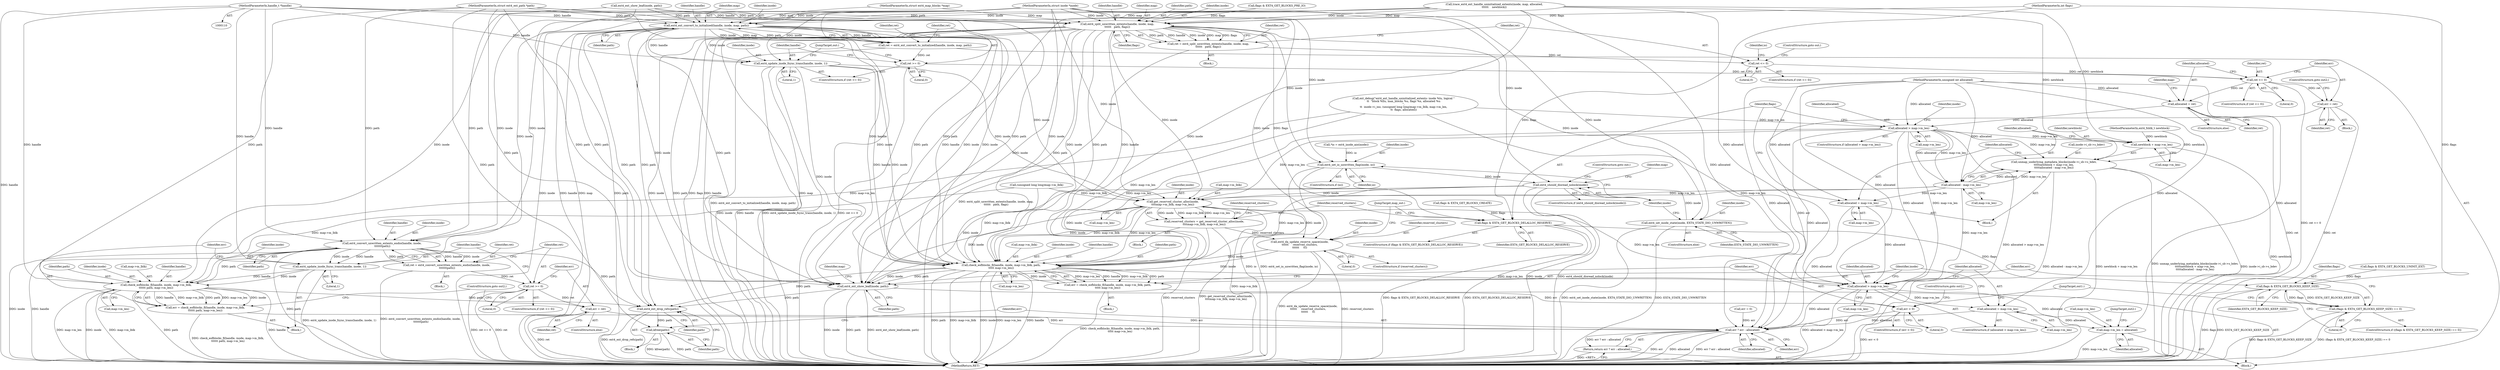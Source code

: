 digraph "0_linux_dee1f973ca341c266229faa5a1a5bb268bed3531_0@pointer" {
"1000111" [label="(MethodParameterIn,handle_t *handle)"];
"1000162" [label="(Call,ext4_split_unwritten_extents(handle, inode, map,\n\t\t\t\t\t\t   path, flags))"];
"1000160" [label="(Call,ret = ext4_split_unwritten_extents(handle, inode, map,\n\t\t\t\t\t\t   path, flags))"];
"1000169" [label="(Call,ret <= 0)"];
"1000263" [label="(Call,ret <= 0)"];
"1000267" [label="(Call,err = ret)"];
"1000394" [label="(Call,err ? err : allocated)"];
"1000393" [label="(Return,return err ? err : allocated;)"];
"1000272" [label="(Call,allocated = ret)"];
"1000281" [label="(Call,allocated > map->m_len)"];
"1000287" [label="(Call,unmap_underlying_metadata_blocks(inode->i_sb->s_bdev,\n\t\t\t\t\tnewblock + map->m_len,\n\t\t\t\t\tallocated - map->m_len))"];
"1000293" [label="(Call,newblock + map->m_len)"];
"1000298" [label="(Call,allocated - map->m_len)"];
"1000303" [label="(Call,allocated = map->m_len)"];
"1000362" [label="(Call,allocated > map->m_len)"];
"1000367" [label="(Call,allocated = map->m_len)"];
"1000380" [label="(Call,map->m_len = allocated)"];
"1000316" [label="(Call,get_reserved_cluster_alloc(inode,\n\t\t\t\tmap->m_lblk, map->m_len))"];
"1000314" [label="(Call,reserved_clusters = get_reserved_cluster_alloc(inode,\n\t\t\t\tmap->m_lblk, map->m_len))"];
"1000326" [label="(Call,ext4_da_update_reserve_space(inode,\n\t\t\t\t\t\t     reserved_clusters,\n\t\t\t\t\t\t     0))"];
"1000345" [label="(Call,check_eofblocks_fl(handle, inode, map->m_lblk, path,\n\t\t\t\t\t map->m_len))"];
"1000343" [label="(Call,err = check_eofblocks_fl(handle, inode, map->m_lblk, path,\n\t\t\t\t\t map->m_len))"];
"1000356" [label="(Call,err < 0)"];
"1000372" [label="(Call,ext4_ext_show_leaf(inode, path))"];
"1000389" [label="(Call,ext4_ext_drop_refs(path))"];
"1000391" [label="(Call,kfree(path))"];
"1000175" [label="(Call,ext4_set_io_unwritten_flag(inode, io))"];
"1000183" [label="(Call,ext4_should_dioread_nolock(inode))"];
"1000179" [label="(Call,ext4_set_inode_state(inode, EXT4_STATE_DIO_UNWRITTEN))"];
"1000309" [label="(Call,flags & EXT4_GET_BLOCKS_DELALLOC_RESERVE)"];
"1000338" [label="(Call,flags & EXT4_GET_BLOCKS_KEEP_SIZE)"];
"1000337" [label="(Call,(flags & EXT4_GET_BLOCKS_KEEP_SIZE) == 0)"];
"1000198" [label="(Call,ext4_convert_unwritten_extents_endio(handle, inode,\n \t\t\t\t\t\t\tpath))"];
"1000196" [label="(Call,ret = ext4_convert_unwritten_extents_endio(handle, inode,\n \t\t\t\t\t\t\tpath))"];
"1000203" [label="(Call,ret >= 0)"];
"1000224" [label="(Call,err = ret)"];
"1000207" [label="(Call,ext4_update_inode_fsync_trans(handle, inode, 1))"];
"1000213" [label="(Call,check_eofblocks_fl(handle, inode, map->m_lblk,\n\t\t\t\t\t\t path, map->m_len))"];
"1000211" [label="(Call,err = check_eofblocks_fl(handle, inode, map->m_lblk,\n\t\t\t\t\t\t path, map->m_len))"];
"1000248" [label="(Call,ext4_ext_convert_to_initialized(handle, inode, map, path))"];
"1000246" [label="(Call,ret = ext4_ext_convert_to_initialized(handle, inode, map, path))"];
"1000254" [label="(Call,ret >= 0)"];
"1000257" [label="(Call,ext4_update_inode_fsync_trans(handle, inode, 1))"];
"1000310" [label="(Identifier,flags)"];
"1000318" [label="(Call,map->m_lblk)"];
"1000181" [label="(Identifier,EXT4_STATE_DIO_UNWRITTEN)"];
"1000177" [label="(Identifier,io)"];
"1000115" [label="(MethodParameterIn,int flags)"];
"1000321" [label="(Call,map->m_len)"];
"1000272" [label="(Call,allocated = ret)"];
"1000384" [label="(Identifier,allocated)"];
"1000113" [label="(MethodParameterIn,struct ext4_map_blocks *map)"];
"1000324" [label="(ControlStructure,if (reserved_clusters))"];
"1000201" [label="(Identifier,path)"];
"1000325" [label="(Identifier,reserved_clusters)"];
"1000328" [label="(Identifier,reserved_clusters)"];
"1000268" [label="(Identifier,err)"];
"1000398" [label="(MethodReturn,RET)"];
"1000337" [label="(Call,(flags & EXT4_GET_BLOCKS_KEEP_SIZE) == 0)"];
"1000206" [label="(Block,)"];
"1000264" [label="(Identifier,ret)"];
"1000209" [label="(Identifier,inode)"];
"1000348" [label="(Call,map->m_lblk)"];
"1000182" [label="(ControlStructure,if (ext4_should_dioread_nolock(inode)))"];
"1000312" [label="(Block,)"];
"1000262" [label="(ControlStructure,if (ret <= 0))"];
"1000295" [label="(Call,map->m_len)"];
"1000343" [label="(Call,err = check_eofblocks_fl(handle, inode, map->m_lblk, path,\n\t\t\t\t\t map->m_len))"];
"1000397" [label="(Identifier,allocated)"];
"1000374" [label="(Identifier,path)"];
"1000259" [label="(Identifier,inode)"];
"1000344" [label="(Identifier,err)"];
"1000311" [label="(Identifier,EXT4_GET_BLOCKS_DELALLOC_RESERVE)"];
"1000357" [label="(Identifier,err)"];
"1000211" [label="(Call,err = check_eofblocks_fl(handle, inode, map->m_lblk,\n\t\t\t\t\t\t path, map->m_len))"];
"1000293" [label="(Call,newblock + map->m_len)"];
"1000253" [label="(ControlStructure,if (ret >= 0))"];
"1000248" [label="(Call,ext4_ext_convert_to_initialized(handle, inode, map, path))"];
"1000277" [label="(Identifier,map)"];
"1000219" [label="(Identifier,path)"];
"1000199" [label="(Identifier,handle)"];
"1000132" [label="(Call,ext_debug(\"ext4_ext_handle_uninitialized_extents: inode %lu, logical \"\n\t\t  \"block %llu, max_blocks %u, flags %x, allocated %u\n\",\n\t\t  inode->i_ino, (unsigned long long)map->m_lblk, map->m_len,\n\t\t  flags, allocated))"];
"1000286" [label="(Block,)"];
"1000159" [label="(Block,)"];
"1000183" [label="(Call,ext4_should_dioread_nolock(inode))"];
"1000204" [label="(Identifier,ret)"];
"1000184" [label="(Identifier,inode)"];
"1000161" [label="(Identifier,ret)"];
"1000352" [label="(Call,map->m_len)"];
"1000178" [label="(ControlStructure,else)"];
"1000338" [label="(Call,flags & EXT4_GET_BLOCKS_KEEP_SIZE)"];
"1000392" [label="(Identifier,path)"];
"1000226" [label="(Identifier,ret)"];
"1000369" [label="(Call,map->m_len)"];
"1000385" [label="(JumpTarget,out2:)"];
"1000317" [label="(Identifier,inode)"];
"1000196" [label="(Call,ret = ext4_convert_unwritten_extents_endio(handle, inode,\n \t\t\t\t\t\t\tpath))"];
"1000203" [label="(Call,ret >= 0)"];
"1000255" [label="(Identifier,ret)"];
"1000187" [label="(Identifier,map)"];
"1000394" [label="(Call,err ? err : allocated)"];
"1000294" [label="(Identifier,newblock)"];
"1000265" [label="(Literal,0)"];
"1000269" [label="(Identifier,ret)"];
"1000225" [label="(Identifier,err)"];
"1000190" [label="(ControlStructure,goto out;)"];
"1000251" [label="(Identifier,map)"];
"1000258" [label="(Identifier,handle)"];
"1000160" [label="(Call,ret = ext4_split_unwritten_extents(handle, inode, map,\n\t\t\t\t\t\t   path, flags))"];
"1000166" [label="(Identifier,path)"];
"1000360" [label="(JumpTarget,out1:)"];
"1000339" [label="(Identifier,flags)"];
"1000396" [label="(Identifier,err)"];
"1000174" [label="(Identifier,io)"];
"1000356" [label="(Call,err < 0)"];
"1000167" [label="(Identifier,flags)"];
"1000223" [label="(ControlStructure,else)"];
"1000235" [label="(Call,flags & EXT4_GET_BLOCKS_CREATE)"];
"1000304" [label="(Identifier,allocated)"];
"1000170" [label="(Identifier,ret)"];
"1000168" [label="(ControlStructure,if (ret <= 0))"];
"1000300" [label="(Call,map->m_len)"];
"1000288" [label="(Call,inode->i_sb->s_bdev)"];
"1000330" [label="(JumpTarget,map_out:)"];
"1000388" [label="(Block,)"];
"1000215" [label="(Identifier,inode)"];
"1000180" [label="(Identifier,inode)"];
"1000373" [label="(Identifier,inode)"];
"1000208" [label="(Identifier,handle)"];
"1000361" [label="(ControlStructure,if (allocated > map->m_len))"];
"1000377" [label="(Identifier,map)"];
"1000252" [label="(Identifier,path)"];
"1000368" [label="(Identifier,allocated)"];
"1000345" [label="(Call,check_eofblocks_fl(handle, inode, map->m_lblk, path,\n\t\t\t\t\t map->m_len))"];
"1000314" [label="(Call,reserved_clusters = get_reserved_cluster_alloc(inode,\n\t\t\t\tmap->m_lblk, map->m_len))"];
"1000287" [label="(Call,unmap_underlying_metadata_blocks(inode->i_sb->s_bdev,\n\t\t\t\t\tnewblock + map->m_len,\n\t\t\t\t\tallocated - map->m_len))"];
"1000362" [label="(Call,allocated > map->m_len)"];
"1000267" [label="(Call,err = ret)"];
"1000112" [label="(MethodParameterIn,struct inode *inode)"];
"1000347" [label="(Identifier,inode)"];
"1000263" [label="(Call,ret <= 0)"];
"1000336" [label="(ControlStructure,if ((flags & EXT4_GET_BLOCKS_KEEP_SIZE) == 0))"];
"1000213" [label="(Call,check_eofblocks_fl(handle, inode, map->m_lblk,\n\t\t\t\t\t\t path, map->m_len))"];
"1000118" [label="(Block,)"];
"1000111" [label="(MethodParameterIn,handle_t *handle)"];
"1000137" [label="(Call,(unsigned long long)map->m_lblk)"];
"1000381" [label="(Call,map->m_len)"];
"1000342" [label="(Block,)"];
"1000283" [label="(Call,map->m_len)"];
"1000281" [label="(Call,allocated > map->m_len)"];
"1000367" [label="(Call,allocated = map->m_len)"];
"1000315" [label="(Identifier,reserved_clusters)"];
"1000200" [label="(Identifier,inode)"];
"1000162" [label="(Call,ext4_split_unwritten_extents(handle, inode, map,\n\t\t\t\t\t\t   path, flags))"];
"1000210" [label="(Literal,1)"];
"1000261" [label="(JumpTarget,out:)"];
"1000359" [label="(ControlStructure,goto out2;)"];
"1000117" [label="(MethodParameterIn,ext4_fsblk_t newblock)"];
"1000212" [label="(Identifier,err)"];
"1000355" [label="(ControlStructure,if (err < 0))"];
"1000303" [label="(Call,allocated = map->m_len)"];
"1000393" [label="(Return,return err ? err : allocated;)"];
"1000389" [label="(Call,ext4_ext_drop_refs(path))"];
"1000164" [label="(Identifier,inode)"];
"1000273" [label="(Identifier,allocated)"];
"1000220" [label="(Call,map->m_len)"];
"1000341" [label="(Literal,0)"];
"1000147" [label="(Call,ext4_ext_show_leaf(inode, path))"];
"1000299" [label="(Identifier,allocated)"];
"1000195" [label="(Block,)"];
"1000298" [label="(Call,allocated - map->m_len)"];
"1000205" [label="(Literal,0)"];
"1000247" [label="(Identifier,ret)"];
"1000316" [label="(Call,get_reserved_cluster_alloc(inode,\n\t\t\t\tmap->m_lblk, map->m_len))"];
"1000391" [label="(Call,kfree(path))"];
"1000124" [label="(Call,err = 0)"];
"1000179" [label="(Call,ext4_set_inode_state(inode, EXT4_STATE_DIO_UNWRITTEN))"];
"1000271" [label="(ControlStructure,else)"];
"1000169" [label="(Call,ret <= 0)"];
"1000290" [label="(Identifier,inode)"];
"1000207" [label="(Call,ext4_update_inode_fsync_trans(handle, inode, 1))"];
"1000216" [label="(Call,map->m_lblk)"];
"1000364" [label="(Call,map->m_len)"];
"1000128" [label="(Call,*io = ext4_inode_aio(inode))"];
"1000309" [label="(Call,flags & EXT4_GET_BLOCKS_DELALLOC_RESERVE)"];
"1000346" [label="(Identifier,handle)"];
"1000175" [label="(Call,ext4_set_io_unwritten_flag(inode, io))"];
"1000250" [label="(Identifier,inode)"];
"1000280" [label="(ControlStructure,if (allocated > map->m_len))"];
"1000227" [label="(ControlStructure,goto out2;)"];
"1000260" [label="(Literal,1)"];
"1000224" [label="(Call,err = ret)"];
"1000329" [label="(Literal,0)"];
"1000305" [label="(Call,map->m_len)"];
"1000116" [label="(MethodParameterIn,unsigned int allocated)"];
"1000114" [label="(MethodParameterIn,struct ext4_ext_path *path)"];
"1000256" [label="(Literal,0)"];
"1000171" [label="(Literal,0)"];
"1000358" [label="(Literal,0)"];
"1000372" [label="(Call,ext4_ext_show_leaf(inode, path))"];
"1000156" [label="(Call,flags & EXT4_GET_BLOCKS_PRE_IO)"];
"1000340" [label="(Identifier,EXT4_GET_BLOCKS_KEEP_SIZE)"];
"1000270" [label="(ControlStructure,goto out2;)"];
"1000202" [label="(ControlStructure,if (ret >= 0))"];
"1000173" [label="(ControlStructure,if (io))"];
"1000390" [label="(Identifier,path)"];
"1000172" [label="(ControlStructure,goto out;)"];
"1000246" [label="(Call,ret = ext4_ext_convert_to_initialized(handle, inode, map, path))"];
"1000198" [label="(Call,ext4_convert_unwritten_extents_endio(handle, inode,\n \t\t\t\t\t\t\tpath))"];
"1000163" [label="(Identifier,handle)"];
"1000351" [label="(Identifier,path)"];
"1000257" [label="(Call,ext4_update_inode_fsync_trans(handle, inode, 1))"];
"1000326" [label="(Call,ext4_da_update_reserve_space(inode,\n\t\t\t\t\t\t     reserved_clusters,\n\t\t\t\t\t\t     0))"];
"1000176" [label="(Identifier,inode)"];
"1000363" [label="(Identifier,allocated)"];
"1000197" [label="(Identifier,ret)"];
"1000380" [label="(Call,map->m_len = allocated)"];
"1000214" [label="(Identifier,handle)"];
"1000266" [label="(Block,)"];
"1000229" [label="(Call,flags & EXT4_GET_BLOCKS_UNINIT_EXT)"];
"1000249" [label="(Identifier,handle)"];
"1000395" [label="(Identifier,err)"];
"1000327" [label="(Identifier,inode)"];
"1000308" [label="(ControlStructure,if (flags & EXT4_GET_BLOCKS_DELALLOC_RESERVE))"];
"1000165" [label="(Identifier,map)"];
"1000150" [label="(Call,trace_ext4_ext_handle_uninitialized_extents(inode, map, allocated,\n\t\t\t\t\t\t    newblock))"];
"1000254" [label="(Call,ret >= 0)"];
"1000274" [label="(Identifier,ret)"];
"1000282" [label="(Identifier,allocated)"];
"1000111" -> "1000110"  [label="AST: "];
"1000111" -> "1000398"  [label="DDG: handle"];
"1000111" -> "1000162"  [label="DDG: handle"];
"1000111" -> "1000198"  [label="DDG: handle"];
"1000111" -> "1000207"  [label="DDG: handle"];
"1000111" -> "1000213"  [label="DDG: handle"];
"1000111" -> "1000248"  [label="DDG: handle"];
"1000111" -> "1000257"  [label="DDG: handle"];
"1000111" -> "1000345"  [label="DDG: handle"];
"1000162" -> "1000160"  [label="AST: "];
"1000162" -> "1000167"  [label="CFG: "];
"1000163" -> "1000162"  [label="AST: "];
"1000164" -> "1000162"  [label="AST: "];
"1000165" -> "1000162"  [label="AST: "];
"1000166" -> "1000162"  [label="AST: "];
"1000167" -> "1000162"  [label="AST: "];
"1000160" -> "1000162"  [label="CFG: "];
"1000162" -> "1000398"  [label="DDG: inode"];
"1000162" -> "1000398"  [label="DDG: path"];
"1000162" -> "1000398"  [label="DDG: flags"];
"1000162" -> "1000398"  [label="DDG: handle"];
"1000162" -> "1000398"  [label="DDG: map"];
"1000162" -> "1000160"  [label="DDG: path"];
"1000162" -> "1000160"  [label="DDG: handle"];
"1000162" -> "1000160"  [label="DDG: inode"];
"1000162" -> "1000160"  [label="DDG: map"];
"1000162" -> "1000160"  [label="DDG: flags"];
"1000150" -> "1000162"  [label="DDG: inode"];
"1000150" -> "1000162"  [label="DDG: map"];
"1000112" -> "1000162"  [label="DDG: inode"];
"1000113" -> "1000162"  [label="DDG: map"];
"1000147" -> "1000162"  [label="DDG: path"];
"1000114" -> "1000162"  [label="DDG: path"];
"1000156" -> "1000162"  [label="DDG: flags"];
"1000115" -> "1000162"  [label="DDG: flags"];
"1000162" -> "1000175"  [label="DDG: inode"];
"1000162" -> "1000179"  [label="DDG: inode"];
"1000162" -> "1000309"  [label="DDG: flags"];
"1000162" -> "1000316"  [label="DDG: inode"];
"1000162" -> "1000345"  [label="DDG: handle"];
"1000162" -> "1000345"  [label="DDG: inode"];
"1000162" -> "1000345"  [label="DDG: path"];
"1000162" -> "1000372"  [label="DDG: inode"];
"1000162" -> "1000372"  [label="DDG: path"];
"1000162" -> "1000389"  [label="DDG: path"];
"1000160" -> "1000159"  [label="AST: "];
"1000161" -> "1000160"  [label="AST: "];
"1000170" -> "1000160"  [label="CFG: "];
"1000160" -> "1000398"  [label="DDG: ext4_split_unwritten_extents(handle, inode, map,\n\t\t\t\t\t\t   path, flags)"];
"1000160" -> "1000169"  [label="DDG: ret"];
"1000169" -> "1000168"  [label="AST: "];
"1000169" -> "1000171"  [label="CFG: "];
"1000170" -> "1000169"  [label="AST: "];
"1000171" -> "1000169"  [label="AST: "];
"1000172" -> "1000169"  [label="CFG: "];
"1000174" -> "1000169"  [label="CFG: "];
"1000169" -> "1000263"  [label="DDG: ret"];
"1000263" -> "1000262"  [label="AST: "];
"1000263" -> "1000265"  [label="CFG: "];
"1000264" -> "1000263"  [label="AST: "];
"1000265" -> "1000263"  [label="AST: "];
"1000268" -> "1000263"  [label="CFG: "];
"1000273" -> "1000263"  [label="CFG: "];
"1000263" -> "1000398"  [label="DDG: ret <= 0"];
"1000254" -> "1000263"  [label="DDG: ret"];
"1000263" -> "1000267"  [label="DDG: ret"];
"1000263" -> "1000272"  [label="DDG: ret"];
"1000267" -> "1000266"  [label="AST: "];
"1000267" -> "1000269"  [label="CFG: "];
"1000268" -> "1000267"  [label="AST: "];
"1000269" -> "1000267"  [label="AST: "];
"1000270" -> "1000267"  [label="CFG: "];
"1000267" -> "1000398"  [label="DDG: ret"];
"1000267" -> "1000394"  [label="DDG: err"];
"1000394" -> "1000393"  [label="AST: "];
"1000394" -> "1000396"  [label="CFG: "];
"1000394" -> "1000397"  [label="CFG: "];
"1000395" -> "1000394"  [label="AST: "];
"1000396" -> "1000394"  [label="AST: "];
"1000397" -> "1000394"  [label="AST: "];
"1000393" -> "1000394"  [label="CFG: "];
"1000394" -> "1000398"  [label="DDG: err"];
"1000394" -> "1000398"  [label="DDG: allocated"];
"1000394" -> "1000398"  [label="DDG: err ? err : allocated"];
"1000394" -> "1000393"  [label="DDG: err ? err : allocated"];
"1000224" -> "1000394"  [label="DDG: err"];
"1000124" -> "1000394"  [label="DDG: err"];
"1000356" -> "1000394"  [label="DDG: err"];
"1000211" -> "1000394"  [label="DDG: err"];
"1000281" -> "1000394"  [label="DDG: allocated"];
"1000150" -> "1000394"  [label="DDG: allocated"];
"1000303" -> "1000394"  [label="DDG: allocated"];
"1000116" -> "1000394"  [label="DDG: allocated"];
"1000367" -> "1000394"  [label="DDG: allocated"];
"1000362" -> "1000394"  [label="DDG: allocated"];
"1000393" -> "1000118"  [label="AST: "];
"1000398" -> "1000393"  [label="CFG: "];
"1000393" -> "1000398"  [label="DDG: <RET>"];
"1000272" -> "1000271"  [label="AST: "];
"1000272" -> "1000274"  [label="CFG: "];
"1000273" -> "1000272"  [label="AST: "];
"1000274" -> "1000272"  [label="AST: "];
"1000277" -> "1000272"  [label="CFG: "];
"1000272" -> "1000398"  [label="DDG: ret"];
"1000116" -> "1000272"  [label="DDG: allocated"];
"1000272" -> "1000281"  [label="DDG: allocated"];
"1000281" -> "1000280"  [label="AST: "];
"1000281" -> "1000283"  [label="CFG: "];
"1000282" -> "1000281"  [label="AST: "];
"1000283" -> "1000281"  [label="AST: "];
"1000290" -> "1000281"  [label="CFG: "];
"1000310" -> "1000281"  [label="CFG: "];
"1000281" -> "1000398"  [label="DDG: allocated > map->m_len"];
"1000116" -> "1000281"  [label="DDG: allocated"];
"1000132" -> "1000281"  [label="DDG: map->m_len"];
"1000281" -> "1000287"  [label="DDG: map->m_len"];
"1000281" -> "1000293"  [label="DDG: map->m_len"];
"1000281" -> "1000298"  [label="DDG: allocated"];
"1000281" -> "1000298"  [label="DDG: map->m_len"];
"1000281" -> "1000316"  [label="DDG: map->m_len"];
"1000281" -> "1000345"  [label="DDG: map->m_len"];
"1000281" -> "1000362"  [label="DDG: allocated"];
"1000281" -> "1000362"  [label="DDG: map->m_len"];
"1000287" -> "1000286"  [label="AST: "];
"1000287" -> "1000298"  [label="CFG: "];
"1000288" -> "1000287"  [label="AST: "];
"1000293" -> "1000287"  [label="AST: "];
"1000298" -> "1000287"  [label="AST: "];
"1000304" -> "1000287"  [label="CFG: "];
"1000287" -> "1000398"  [label="DDG: allocated - map->m_len"];
"1000287" -> "1000398"  [label="DDG: newblock + map->m_len"];
"1000287" -> "1000398"  [label="DDG: unmap_underlying_metadata_blocks(inode->i_sb->s_bdev,\n\t\t\t\t\tnewblock + map->m_len,\n\t\t\t\t\tallocated - map->m_len)"];
"1000287" -> "1000398"  [label="DDG: inode->i_sb->s_bdev"];
"1000150" -> "1000287"  [label="DDG: newblock"];
"1000117" -> "1000287"  [label="DDG: newblock"];
"1000298" -> "1000287"  [label="DDG: allocated"];
"1000298" -> "1000287"  [label="DDG: map->m_len"];
"1000293" -> "1000295"  [label="CFG: "];
"1000294" -> "1000293"  [label="AST: "];
"1000295" -> "1000293"  [label="AST: "];
"1000299" -> "1000293"  [label="CFG: "];
"1000293" -> "1000398"  [label="DDG: newblock"];
"1000150" -> "1000293"  [label="DDG: newblock"];
"1000117" -> "1000293"  [label="DDG: newblock"];
"1000298" -> "1000300"  [label="CFG: "];
"1000299" -> "1000298"  [label="AST: "];
"1000300" -> "1000298"  [label="AST: "];
"1000116" -> "1000298"  [label="DDG: allocated"];
"1000298" -> "1000303"  [label="DDG: map->m_len"];
"1000298" -> "1000316"  [label="DDG: map->m_len"];
"1000298" -> "1000345"  [label="DDG: map->m_len"];
"1000298" -> "1000362"  [label="DDG: map->m_len"];
"1000303" -> "1000286"  [label="AST: "];
"1000303" -> "1000305"  [label="CFG: "];
"1000304" -> "1000303"  [label="AST: "];
"1000305" -> "1000303"  [label="AST: "];
"1000310" -> "1000303"  [label="CFG: "];
"1000116" -> "1000303"  [label="DDG: allocated"];
"1000303" -> "1000362"  [label="DDG: allocated"];
"1000362" -> "1000361"  [label="AST: "];
"1000362" -> "1000364"  [label="CFG: "];
"1000363" -> "1000362"  [label="AST: "];
"1000364" -> "1000362"  [label="AST: "];
"1000368" -> "1000362"  [label="CFG: "];
"1000373" -> "1000362"  [label="CFG: "];
"1000362" -> "1000398"  [label="DDG: allocated > map->m_len"];
"1000150" -> "1000362"  [label="DDG: allocated"];
"1000116" -> "1000362"  [label="DDG: allocated"];
"1000132" -> "1000362"  [label="DDG: map->m_len"];
"1000345" -> "1000362"  [label="DDG: map->m_len"];
"1000316" -> "1000362"  [label="DDG: map->m_len"];
"1000362" -> "1000367"  [label="DDG: map->m_len"];
"1000362" -> "1000380"  [label="DDG: allocated"];
"1000367" -> "1000361"  [label="AST: "];
"1000367" -> "1000369"  [label="CFG: "];
"1000368" -> "1000367"  [label="AST: "];
"1000369" -> "1000367"  [label="AST: "];
"1000373" -> "1000367"  [label="CFG: "];
"1000116" -> "1000367"  [label="DDG: allocated"];
"1000367" -> "1000380"  [label="DDG: allocated"];
"1000380" -> "1000118"  [label="AST: "];
"1000380" -> "1000384"  [label="CFG: "];
"1000381" -> "1000380"  [label="AST: "];
"1000384" -> "1000380"  [label="AST: "];
"1000385" -> "1000380"  [label="CFG: "];
"1000380" -> "1000398"  [label="DDG: map->m_len"];
"1000116" -> "1000380"  [label="DDG: allocated"];
"1000316" -> "1000314"  [label="AST: "];
"1000316" -> "1000321"  [label="CFG: "];
"1000317" -> "1000316"  [label="AST: "];
"1000318" -> "1000316"  [label="AST: "];
"1000321" -> "1000316"  [label="AST: "];
"1000314" -> "1000316"  [label="CFG: "];
"1000316" -> "1000398"  [label="DDG: map->m_lblk"];
"1000316" -> "1000314"  [label="DDG: inode"];
"1000316" -> "1000314"  [label="DDG: map->m_lblk"];
"1000316" -> "1000314"  [label="DDG: map->m_len"];
"1000257" -> "1000316"  [label="DDG: inode"];
"1000183" -> "1000316"  [label="DDG: inode"];
"1000248" -> "1000316"  [label="DDG: inode"];
"1000112" -> "1000316"  [label="DDG: inode"];
"1000137" -> "1000316"  [label="DDG: map->m_lblk"];
"1000316" -> "1000326"  [label="DDG: inode"];
"1000316" -> "1000345"  [label="DDG: inode"];
"1000316" -> "1000345"  [label="DDG: map->m_lblk"];
"1000316" -> "1000345"  [label="DDG: map->m_len"];
"1000316" -> "1000372"  [label="DDG: inode"];
"1000314" -> "1000312"  [label="AST: "];
"1000315" -> "1000314"  [label="AST: "];
"1000325" -> "1000314"  [label="CFG: "];
"1000314" -> "1000398"  [label="DDG: reserved_clusters"];
"1000314" -> "1000398"  [label="DDG: get_reserved_cluster_alloc(inode,\n\t\t\t\tmap->m_lblk, map->m_len)"];
"1000314" -> "1000326"  [label="DDG: reserved_clusters"];
"1000326" -> "1000324"  [label="AST: "];
"1000326" -> "1000329"  [label="CFG: "];
"1000327" -> "1000326"  [label="AST: "];
"1000328" -> "1000326"  [label="AST: "];
"1000329" -> "1000326"  [label="AST: "];
"1000330" -> "1000326"  [label="CFG: "];
"1000326" -> "1000398"  [label="DDG: ext4_da_update_reserve_space(inode,\n\t\t\t\t\t\t     reserved_clusters,\n\t\t\t\t\t\t     0)"];
"1000326" -> "1000398"  [label="DDG: reserved_clusters"];
"1000112" -> "1000326"  [label="DDG: inode"];
"1000326" -> "1000345"  [label="DDG: inode"];
"1000326" -> "1000372"  [label="DDG: inode"];
"1000345" -> "1000343"  [label="AST: "];
"1000345" -> "1000352"  [label="CFG: "];
"1000346" -> "1000345"  [label="AST: "];
"1000347" -> "1000345"  [label="AST: "];
"1000348" -> "1000345"  [label="AST: "];
"1000351" -> "1000345"  [label="AST: "];
"1000352" -> "1000345"  [label="AST: "];
"1000343" -> "1000345"  [label="CFG: "];
"1000345" -> "1000398"  [label="DDG: path"];
"1000345" -> "1000398"  [label="DDG: map->m_lblk"];
"1000345" -> "1000398"  [label="DDG: inode"];
"1000345" -> "1000398"  [label="DDG: map->m_len"];
"1000345" -> "1000398"  [label="DDG: handle"];
"1000345" -> "1000343"  [label="DDG: map->m_len"];
"1000345" -> "1000343"  [label="DDG: handle"];
"1000345" -> "1000343"  [label="DDG: map->m_lblk"];
"1000345" -> "1000343"  [label="DDG: path"];
"1000345" -> "1000343"  [label="DDG: inode"];
"1000257" -> "1000345"  [label="DDG: handle"];
"1000257" -> "1000345"  [label="DDG: inode"];
"1000248" -> "1000345"  [label="DDG: handle"];
"1000248" -> "1000345"  [label="DDG: inode"];
"1000248" -> "1000345"  [label="DDG: path"];
"1000150" -> "1000345"  [label="DDG: inode"];
"1000183" -> "1000345"  [label="DDG: inode"];
"1000112" -> "1000345"  [label="DDG: inode"];
"1000137" -> "1000345"  [label="DDG: map->m_lblk"];
"1000147" -> "1000345"  [label="DDG: path"];
"1000114" -> "1000345"  [label="DDG: path"];
"1000132" -> "1000345"  [label="DDG: map->m_len"];
"1000345" -> "1000372"  [label="DDG: inode"];
"1000345" -> "1000372"  [label="DDG: path"];
"1000345" -> "1000389"  [label="DDG: path"];
"1000343" -> "1000342"  [label="AST: "];
"1000344" -> "1000343"  [label="AST: "];
"1000357" -> "1000343"  [label="CFG: "];
"1000343" -> "1000398"  [label="DDG: check_eofblocks_fl(handle, inode, map->m_lblk, path,\n\t\t\t\t\t map->m_len)"];
"1000343" -> "1000356"  [label="DDG: err"];
"1000356" -> "1000355"  [label="AST: "];
"1000356" -> "1000358"  [label="CFG: "];
"1000357" -> "1000356"  [label="AST: "];
"1000358" -> "1000356"  [label="AST: "];
"1000359" -> "1000356"  [label="CFG: "];
"1000360" -> "1000356"  [label="CFG: "];
"1000356" -> "1000398"  [label="DDG: err < 0"];
"1000372" -> "1000118"  [label="AST: "];
"1000372" -> "1000374"  [label="CFG: "];
"1000373" -> "1000372"  [label="AST: "];
"1000374" -> "1000372"  [label="AST: "];
"1000377" -> "1000372"  [label="CFG: "];
"1000372" -> "1000398"  [label="DDG: ext4_ext_show_leaf(inode, path)"];
"1000372" -> "1000398"  [label="DDG: inode"];
"1000372" -> "1000398"  [label="DDG: path"];
"1000257" -> "1000372"  [label="DDG: inode"];
"1000150" -> "1000372"  [label="DDG: inode"];
"1000183" -> "1000372"  [label="DDG: inode"];
"1000248" -> "1000372"  [label="DDG: inode"];
"1000248" -> "1000372"  [label="DDG: path"];
"1000112" -> "1000372"  [label="DDG: inode"];
"1000147" -> "1000372"  [label="DDG: path"];
"1000114" -> "1000372"  [label="DDG: path"];
"1000372" -> "1000389"  [label="DDG: path"];
"1000389" -> "1000388"  [label="AST: "];
"1000389" -> "1000390"  [label="CFG: "];
"1000390" -> "1000389"  [label="AST: "];
"1000392" -> "1000389"  [label="CFG: "];
"1000389" -> "1000398"  [label="DDG: ext4_ext_drop_refs(path)"];
"1000198" -> "1000389"  [label="DDG: path"];
"1000213" -> "1000389"  [label="DDG: path"];
"1000248" -> "1000389"  [label="DDG: path"];
"1000114" -> "1000389"  [label="DDG: path"];
"1000389" -> "1000391"  [label="DDG: path"];
"1000391" -> "1000388"  [label="AST: "];
"1000391" -> "1000392"  [label="CFG: "];
"1000392" -> "1000391"  [label="AST: "];
"1000395" -> "1000391"  [label="CFG: "];
"1000391" -> "1000398"  [label="DDG: path"];
"1000391" -> "1000398"  [label="DDG: kfree(path)"];
"1000114" -> "1000391"  [label="DDG: path"];
"1000175" -> "1000173"  [label="AST: "];
"1000175" -> "1000177"  [label="CFG: "];
"1000176" -> "1000175"  [label="AST: "];
"1000177" -> "1000175"  [label="AST: "];
"1000184" -> "1000175"  [label="CFG: "];
"1000175" -> "1000398"  [label="DDG: io"];
"1000175" -> "1000398"  [label="DDG: ext4_set_io_unwritten_flag(inode, io)"];
"1000112" -> "1000175"  [label="DDG: inode"];
"1000128" -> "1000175"  [label="DDG: io"];
"1000175" -> "1000183"  [label="DDG: inode"];
"1000183" -> "1000182"  [label="AST: "];
"1000183" -> "1000184"  [label="CFG: "];
"1000184" -> "1000183"  [label="AST: "];
"1000187" -> "1000183"  [label="CFG: "];
"1000190" -> "1000183"  [label="CFG: "];
"1000183" -> "1000398"  [label="DDG: inode"];
"1000183" -> "1000398"  [label="DDG: ext4_should_dioread_nolock(inode)"];
"1000179" -> "1000183"  [label="DDG: inode"];
"1000112" -> "1000183"  [label="DDG: inode"];
"1000179" -> "1000178"  [label="AST: "];
"1000179" -> "1000181"  [label="CFG: "];
"1000180" -> "1000179"  [label="AST: "];
"1000181" -> "1000179"  [label="AST: "];
"1000184" -> "1000179"  [label="CFG: "];
"1000179" -> "1000398"  [label="DDG: ext4_set_inode_state(inode, EXT4_STATE_DIO_UNWRITTEN)"];
"1000179" -> "1000398"  [label="DDG: EXT4_STATE_DIO_UNWRITTEN"];
"1000112" -> "1000179"  [label="DDG: inode"];
"1000309" -> "1000308"  [label="AST: "];
"1000309" -> "1000311"  [label="CFG: "];
"1000310" -> "1000309"  [label="AST: "];
"1000311" -> "1000309"  [label="AST: "];
"1000315" -> "1000309"  [label="CFG: "];
"1000330" -> "1000309"  [label="CFG: "];
"1000309" -> "1000398"  [label="DDG: flags & EXT4_GET_BLOCKS_DELALLOC_RESERVE"];
"1000309" -> "1000398"  [label="DDG: EXT4_GET_BLOCKS_DELALLOC_RESERVE"];
"1000235" -> "1000309"  [label="DDG: flags"];
"1000115" -> "1000309"  [label="DDG: flags"];
"1000309" -> "1000338"  [label="DDG: flags"];
"1000338" -> "1000337"  [label="AST: "];
"1000338" -> "1000340"  [label="CFG: "];
"1000339" -> "1000338"  [label="AST: "];
"1000340" -> "1000338"  [label="AST: "];
"1000341" -> "1000338"  [label="CFG: "];
"1000338" -> "1000398"  [label="DDG: flags"];
"1000338" -> "1000398"  [label="DDG: EXT4_GET_BLOCKS_KEEP_SIZE"];
"1000338" -> "1000337"  [label="DDG: flags"];
"1000338" -> "1000337"  [label="DDG: EXT4_GET_BLOCKS_KEEP_SIZE"];
"1000229" -> "1000338"  [label="DDG: flags"];
"1000115" -> "1000338"  [label="DDG: flags"];
"1000337" -> "1000336"  [label="AST: "];
"1000337" -> "1000341"  [label="CFG: "];
"1000341" -> "1000337"  [label="AST: "];
"1000344" -> "1000337"  [label="CFG: "];
"1000360" -> "1000337"  [label="CFG: "];
"1000337" -> "1000398"  [label="DDG: flags & EXT4_GET_BLOCKS_KEEP_SIZE"];
"1000337" -> "1000398"  [label="DDG: (flags & EXT4_GET_BLOCKS_KEEP_SIZE) == 0"];
"1000198" -> "1000196"  [label="AST: "];
"1000198" -> "1000201"  [label="CFG: "];
"1000199" -> "1000198"  [label="AST: "];
"1000200" -> "1000198"  [label="AST: "];
"1000201" -> "1000198"  [label="AST: "];
"1000196" -> "1000198"  [label="CFG: "];
"1000198" -> "1000398"  [label="DDG: handle"];
"1000198" -> "1000398"  [label="DDG: path"];
"1000198" -> "1000398"  [label="DDG: inode"];
"1000198" -> "1000196"  [label="DDG: handle"];
"1000198" -> "1000196"  [label="DDG: inode"];
"1000198" -> "1000196"  [label="DDG: path"];
"1000150" -> "1000198"  [label="DDG: inode"];
"1000112" -> "1000198"  [label="DDG: inode"];
"1000147" -> "1000198"  [label="DDG: path"];
"1000114" -> "1000198"  [label="DDG: path"];
"1000198" -> "1000207"  [label="DDG: handle"];
"1000198" -> "1000207"  [label="DDG: inode"];
"1000198" -> "1000213"  [label="DDG: path"];
"1000196" -> "1000195"  [label="AST: "];
"1000197" -> "1000196"  [label="AST: "];
"1000204" -> "1000196"  [label="CFG: "];
"1000196" -> "1000398"  [label="DDG: ext4_convert_unwritten_extents_endio(handle, inode,\n \t\t\t\t\t\t\tpath)"];
"1000196" -> "1000203"  [label="DDG: ret"];
"1000203" -> "1000202"  [label="AST: "];
"1000203" -> "1000205"  [label="CFG: "];
"1000204" -> "1000203"  [label="AST: "];
"1000205" -> "1000203"  [label="AST: "];
"1000208" -> "1000203"  [label="CFG: "];
"1000225" -> "1000203"  [label="CFG: "];
"1000203" -> "1000398"  [label="DDG: ret >= 0"];
"1000203" -> "1000398"  [label="DDG: ret"];
"1000203" -> "1000224"  [label="DDG: ret"];
"1000224" -> "1000223"  [label="AST: "];
"1000224" -> "1000226"  [label="CFG: "];
"1000225" -> "1000224"  [label="AST: "];
"1000226" -> "1000224"  [label="AST: "];
"1000227" -> "1000224"  [label="CFG: "];
"1000224" -> "1000398"  [label="DDG: ret"];
"1000207" -> "1000206"  [label="AST: "];
"1000207" -> "1000210"  [label="CFG: "];
"1000208" -> "1000207"  [label="AST: "];
"1000209" -> "1000207"  [label="AST: "];
"1000210" -> "1000207"  [label="AST: "];
"1000212" -> "1000207"  [label="CFG: "];
"1000207" -> "1000398"  [label="DDG: ext4_update_inode_fsync_trans(handle, inode, 1)"];
"1000112" -> "1000207"  [label="DDG: inode"];
"1000207" -> "1000213"  [label="DDG: handle"];
"1000207" -> "1000213"  [label="DDG: inode"];
"1000213" -> "1000211"  [label="AST: "];
"1000213" -> "1000220"  [label="CFG: "];
"1000214" -> "1000213"  [label="AST: "];
"1000215" -> "1000213"  [label="AST: "];
"1000216" -> "1000213"  [label="AST: "];
"1000219" -> "1000213"  [label="AST: "];
"1000220" -> "1000213"  [label="AST: "];
"1000211" -> "1000213"  [label="CFG: "];
"1000213" -> "1000398"  [label="DDG: map->m_lblk"];
"1000213" -> "1000398"  [label="DDG: path"];
"1000213" -> "1000398"  [label="DDG: handle"];
"1000213" -> "1000398"  [label="DDG: map->m_len"];
"1000213" -> "1000398"  [label="DDG: inode"];
"1000213" -> "1000211"  [label="DDG: handle"];
"1000213" -> "1000211"  [label="DDG: map->m_lblk"];
"1000213" -> "1000211"  [label="DDG: path"];
"1000213" -> "1000211"  [label="DDG: map->m_len"];
"1000213" -> "1000211"  [label="DDG: inode"];
"1000112" -> "1000213"  [label="DDG: inode"];
"1000137" -> "1000213"  [label="DDG: map->m_lblk"];
"1000114" -> "1000213"  [label="DDG: path"];
"1000132" -> "1000213"  [label="DDG: map->m_len"];
"1000211" -> "1000206"  [label="AST: "];
"1000212" -> "1000211"  [label="AST: "];
"1000227" -> "1000211"  [label="CFG: "];
"1000211" -> "1000398"  [label="DDG: check_eofblocks_fl(handle, inode, map->m_lblk,\n\t\t\t\t\t\t path, map->m_len)"];
"1000248" -> "1000246"  [label="AST: "];
"1000248" -> "1000252"  [label="CFG: "];
"1000249" -> "1000248"  [label="AST: "];
"1000250" -> "1000248"  [label="AST: "];
"1000251" -> "1000248"  [label="AST: "];
"1000252" -> "1000248"  [label="AST: "];
"1000246" -> "1000248"  [label="CFG: "];
"1000248" -> "1000398"  [label="DDG: map"];
"1000248" -> "1000398"  [label="DDG: path"];
"1000248" -> "1000398"  [label="DDG: inode"];
"1000248" -> "1000398"  [label="DDG: handle"];
"1000248" -> "1000246"  [label="DDG: handle"];
"1000248" -> "1000246"  [label="DDG: inode"];
"1000248" -> "1000246"  [label="DDG: map"];
"1000248" -> "1000246"  [label="DDG: path"];
"1000150" -> "1000248"  [label="DDG: inode"];
"1000150" -> "1000248"  [label="DDG: map"];
"1000112" -> "1000248"  [label="DDG: inode"];
"1000113" -> "1000248"  [label="DDG: map"];
"1000147" -> "1000248"  [label="DDG: path"];
"1000114" -> "1000248"  [label="DDG: path"];
"1000248" -> "1000257"  [label="DDG: handle"];
"1000248" -> "1000257"  [label="DDG: inode"];
"1000246" -> "1000118"  [label="AST: "];
"1000247" -> "1000246"  [label="AST: "];
"1000255" -> "1000246"  [label="CFG: "];
"1000246" -> "1000398"  [label="DDG: ext4_ext_convert_to_initialized(handle, inode, map, path)"];
"1000246" -> "1000254"  [label="DDG: ret"];
"1000254" -> "1000253"  [label="AST: "];
"1000254" -> "1000256"  [label="CFG: "];
"1000255" -> "1000254"  [label="AST: "];
"1000256" -> "1000254"  [label="AST: "];
"1000258" -> "1000254"  [label="CFG: "];
"1000261" -> "1000254"  [label="CFG: "];
"1000254" -> "1000398"  [label="DDG: ret >= 0"];
"1000257" -> "1000253"  [label="AST: "];
"1000257" -> "1000260"  [label="CFG: "];
"1000258" -> "1000257"  [label="AST: "];
"1000259" -> "1000257"  [label="AST: "];
"1000260" -> "1000257"  [label="AST: "];
"1000261" -> "1000257"  [label="CFG: "];
"1000257" -> "1000398"  [label="DDG: inode"];
"1000257" -> "1000398"  [label="DDG: handle"];
"1000257" -> "1000398"  [label="DDG: ext4_update_inode_fsync_trans(handle, inode, 1)"];
"1000112" -> "1000257"  [label="DDG: inode"];
}
